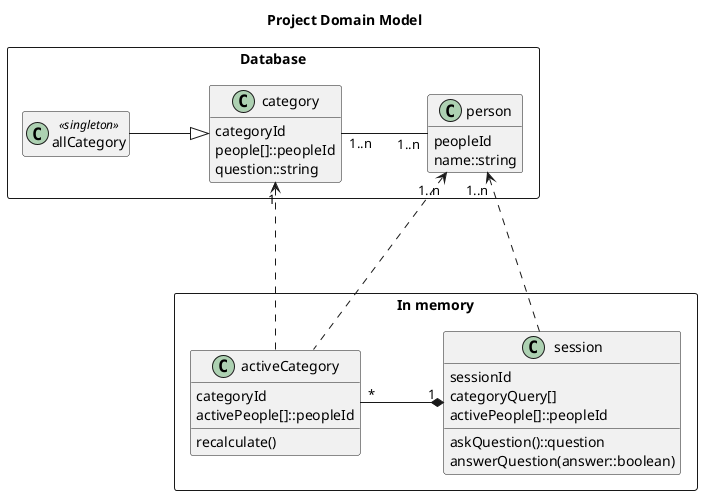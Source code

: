 @startuml

hide empty members

title Project Domain Model

rectangle "Database" {
  class category {
    categoryId
    people[]::peopleId
    question::string
  }

  class person {
    peopleId
    name::string
  }

  class allCategory <<singleton>> {
  }

  allCategory -right-|> category : "             "

  category "1..n" -right- "1..n" person : "               "
}

rectangle "In memory" {
  class session {
    sessionId
    categoryQuery[]
    activePeople[]::peopleId
    askQuestion()::question
    answerQuestion(answer::boolean)
  }

  class activeCategory {
    categoryId
    activePeople[]::peopleId
    recalculate()
  }

  session "1" *-right- "*" activeCategory  : "              "
}

session .up..> "1..n" person
activeCategory .up..> "1" category
activeCategory .up..> "1..n" person

' class activeCategory {
'   isActive::bool
'   refreshPeopleCount()
'   status
'   numPeople::integer
' }

' class personStatus {
'   isActive::bool
' }

@enduml